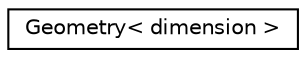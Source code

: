 digraph "Graphical Class Hierarchy"
{
 // LATEX_PDF_SIZE
  edge [fontname="Helvetica",fontsize="10",labelfontname="Helvetica",labelfontsize="10"];
  node [fontname="Helvetica",fontsize="10",shape=record];
  rankdir="LR";
  Node0 [label="Geometry\< dimension \>",height=0.2,width=0.4,color="black", fillcolor="white", style="filled",URL="$struct_geometry.html",tooltip=" "];
}
